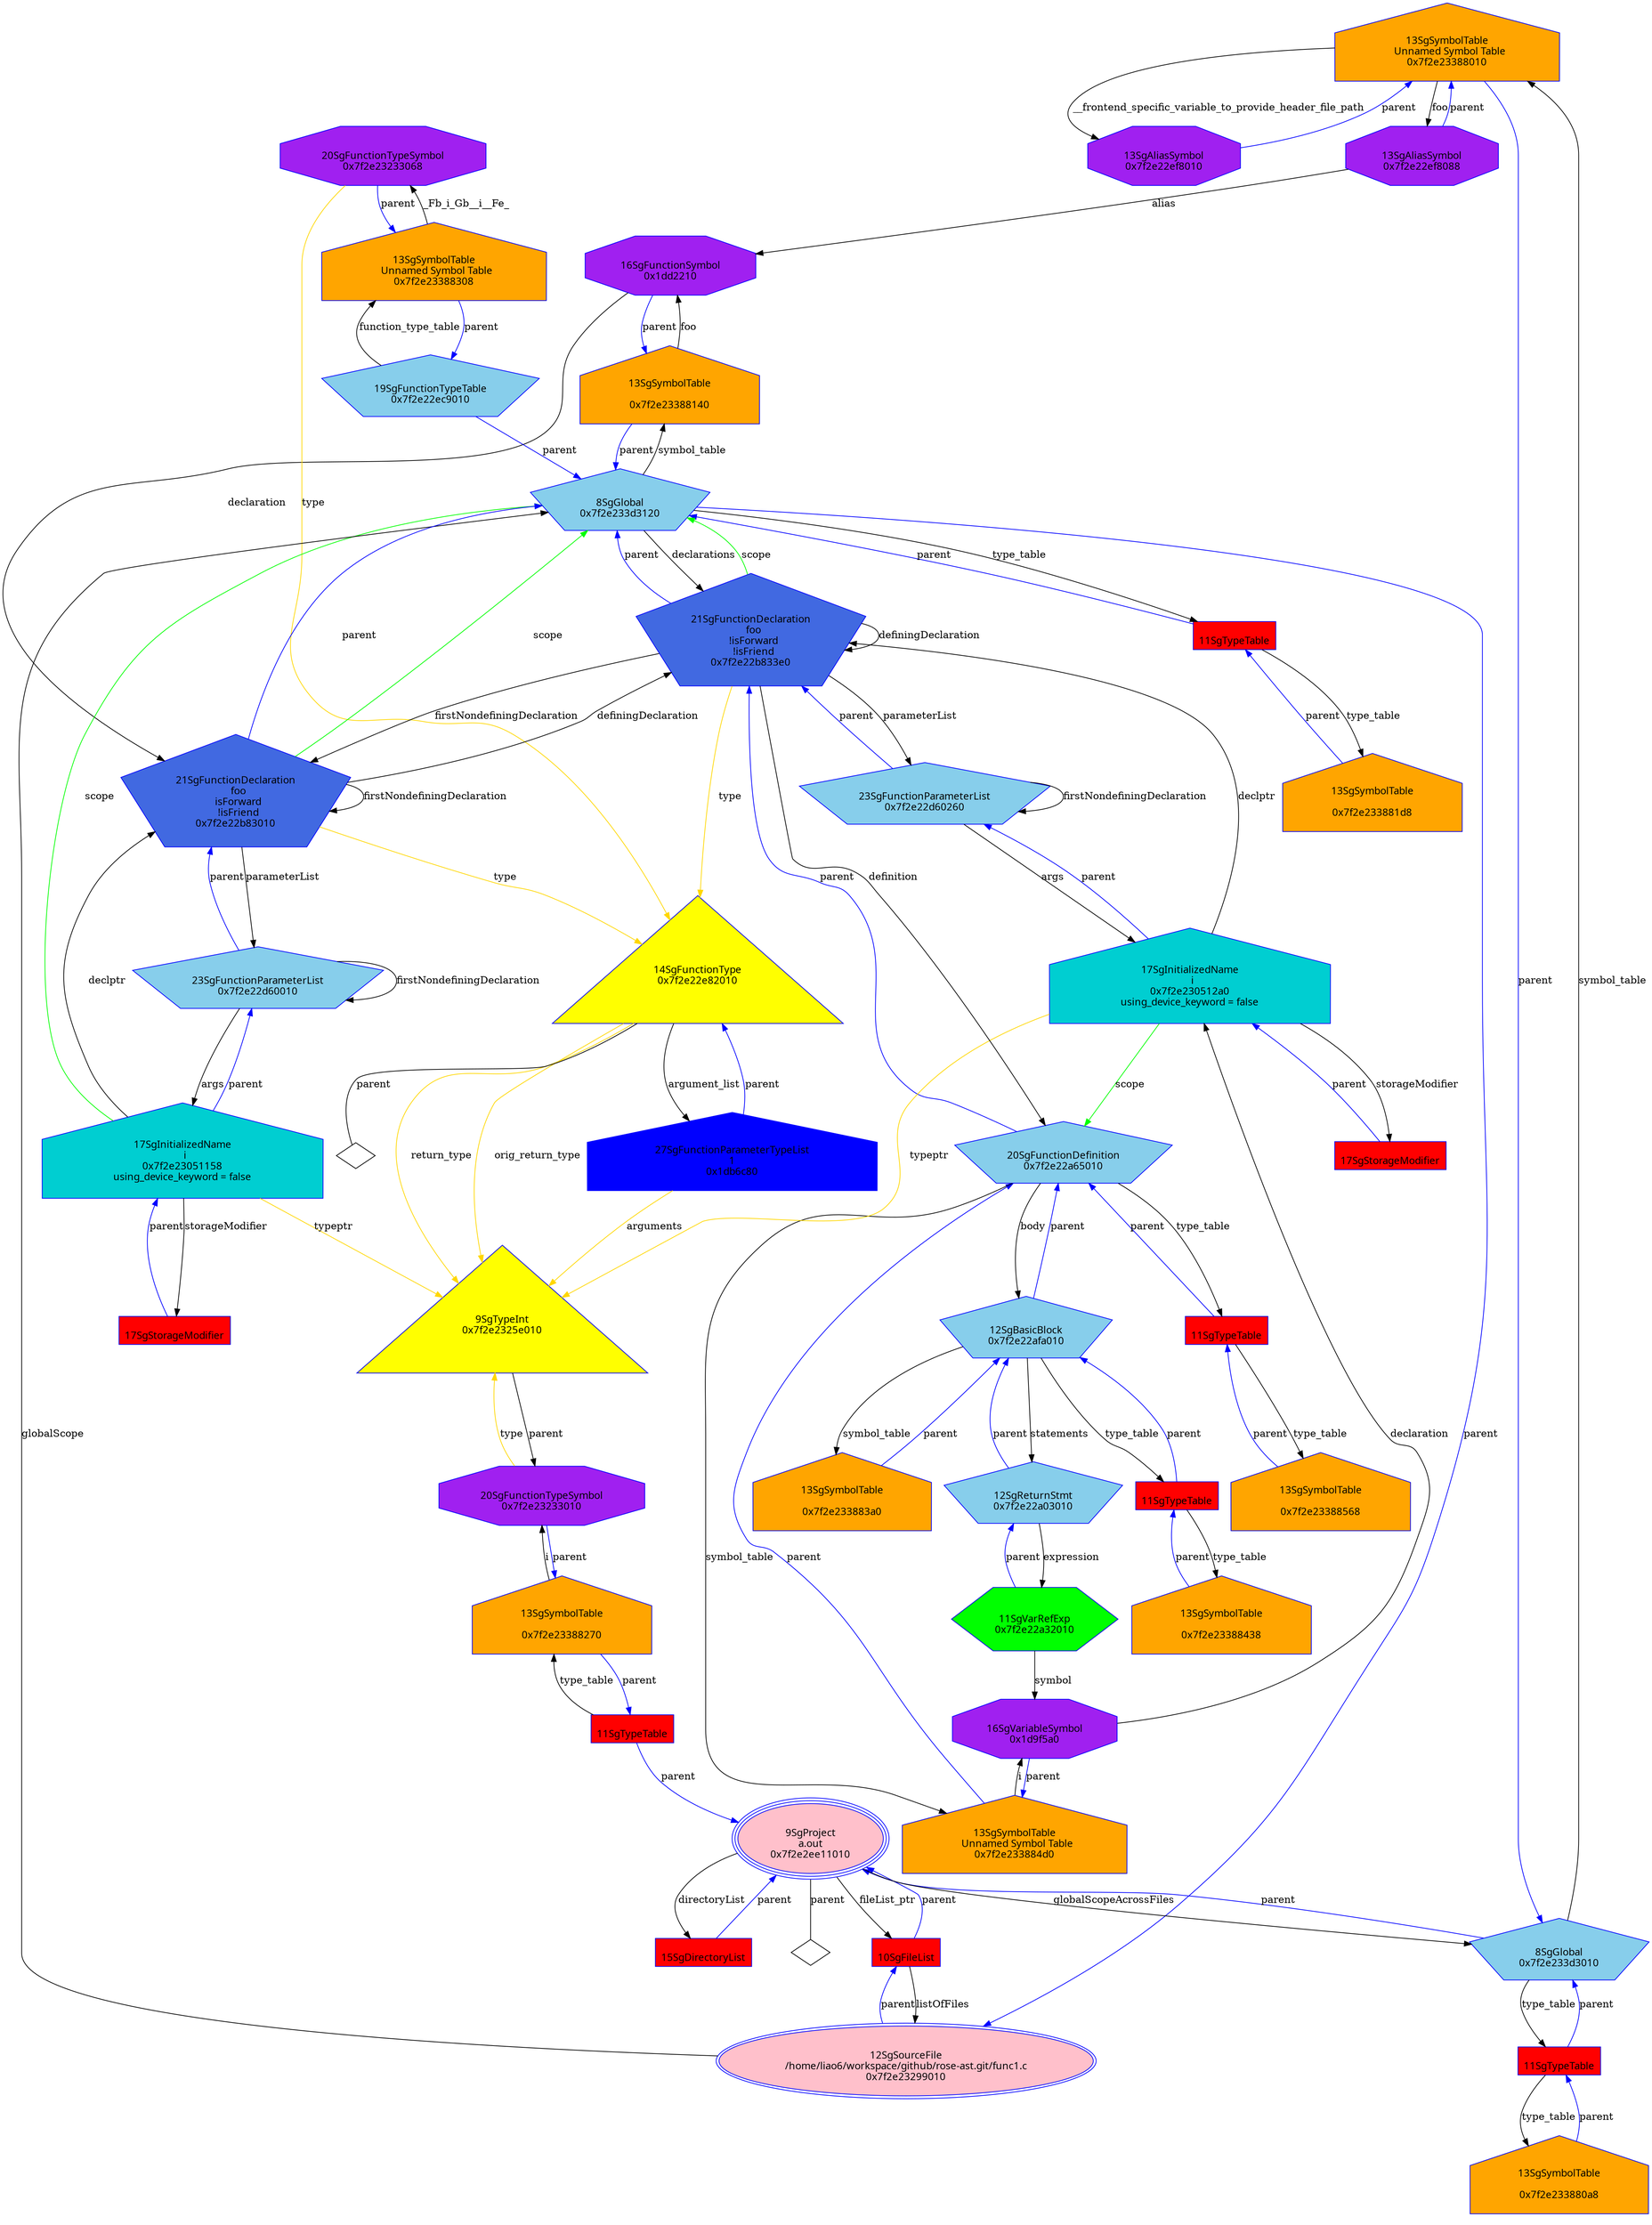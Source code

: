 digraph "Gfunc1.c_WholeAST.dot" {
"0x7f2e23388010"[label="\n13SgSymbolTable\n  Unnamed Symbol Table\n  0x7f2e23388010  " shape=house,regular=0,URL="\N",tooltip="more info at \N",sides=5,peripheries=1,color="blue",fillcolor=orange,fontname="7x13bold",fontcolor=black,style=filled];
"0x7f2e23388010" -> "0x7f2e22ef8088"[label="foo" dir=forward ];
"0x7f2e23388010" -> "0x7f2e22ef8010"[label="__frontend_specific_variable_to_provide_header_file_path" dir=forward ];
"0x7f2e23388010" -> "0x7f2e233d3010"[label="parent" color="blue" dir=forward ];
"0x7f2e233880a8"[label="\n13SgSymbolTable\n  \n  0x7f2e233880a8  " shape=house,regular=0,URL="\N",tooltip="more info at \N",sides=5,peripheries=1,color="blue",fillcolor=orange,fontname="7x13bold",fontcolor=black,style=filled];
"0x7f2e233880a8" -> "0x1cf18a0"[label="parent" color="blue" dir=forward ];
"0x7f2e23388140"[label="\n13SgSymbolTable\n  \n  0x7f2e23388140  " shape=house,regular=0,URL="\N",tooltip="more info at \N",sides=5,peripheries=1,color="blue",fillcolor=orange,fontname="7x13bold",fontcolor=black,style=filled];
"0x7f2e23388140" -> "0x1dd2210"[label="foo" dir=forward ];
"0x7f2e23388140" -> "0x7f2e233d3120"[label="parent" color="blue" dir=forward ];
"0x7f2e233881d8"[label="\n13SgSymbolTable\n  \n  0x7f2e233881d8  " shape=house,regular=0,URL="\N",tooltip="more info at \N",sides=5,peripheries=1,color="blue",fillcolor=orange,fontname="7x13bold",fontcolor=black,style=filled];
"0x7f2e233881d8" -> "0x1cf18c8"[label="parent" color="blue" dir=forward ];
"0x7f2e23388270"[label="\n13SgSymbolTable\n  \n  0x7f2e23388270  " shape=house,regular=0,URL="\N",tooltip="more info at \N",sides=5,peripheries=1,color="blue",fillcolor=orange,fontname="7x13bold",fontcolor=black,style=filled];
"0x7f2e23388270" -> "0x7f2e23233010"[label="i" dir=forward ];
"0x7f2e23388270" -> "0x1cf18f0"[label="parent" color="blue" dir=forward ];
"0x7f2e23388308"[label="\n13SgSymbolTable\n  Unnamed Symbol Table\n  0x7f2e23388308  " shape=house,regular=0,URL="\N",tooltip="more info at \N",sides=5,peripheries=1,color="blue",fillcolor=orange,fontname="7x13bold",fontcolor=black,style=filled];
"0x7f2e23388308" -> "0x7f2e23233068"[label="_Fb_i_Gb__i__Fe_" dir=forward ];
"0x7f2e23388308" -> "0x7f2e22ec9010"[label="parent" color="blue" dir=forward ];
"0x7f2e233883a0"[label="\n13SgSymbolTable\n  \n  0x7f2e233883a0  " shape=house,regular=0,URL="\N",tooltip="more info at \N",sides=5,peripheries=1,color="blue",fillcolor=orange,fontname="7x13bold",fontcolor=black,style=filled];
"0x7f2e233883a0" -> "0x7f2e22afa010"[label="parent" color="blue" dir=forward ];
"0x7f2e23388438"[label="\n13SgSymbolTable\n  \n  0x7f2e23388438  " shape=house,regular=0,URL="\N",tooltip="more info at \N",sides=5,peripheries=1,color="blue",fillcolor=orange,fontname="7x13bold",fontcolor=black,style=filled];
"0x7f2e23388438" -> "0x1cf1918"[label="parent" color="blue" dir=forward ];
"0x7f2e233884d0"[label="\n13SgSymbolTable\n  Unnamed Symbol Table\n  0x7f2e233884d0  " shape=house,regular=0,URL="\N",tooltip="more info at \N",sides=5,peripheries=1,color="blue",fillcolor=orange,fontname="7x13bold",fontcolor=black,style=filled];
"0x7f2e233884d0" -> "0x1d9f5a0"[label="i" dir=forward ];
"0x7f2e233884d0" -> "0x7f2e22a65010"[label="parent" color="blue" dir=forward ];
"0x7f2e23388568"[label="\n13SgSymbolTable\n  \n  0x7f2e23388568  " shape=house,regular=0,URL="\N",tooltip="more info at \N",sides=5,peripheries=1,color="blue",fillcolor=orange,fontname="7x13bold",fontcolor=black,style=filled];
"0x7f2e23388568" -> "0x1cf1940"[label="parent" color="blue" dir=forward ];
"0x1d8bd08"[label="\n17SgStorageModifier" shape=polygon,regular=0,URL="\N",tooltip="more info at \N",sides=4,peripheries=1,color="blue",fillcolor=red,fontname="7x13bold",fontcolor=black,style=filled];
"0x1d8bd08" -> "0x7f2e23051158"[label="parent" color="blue" dir=forward ];
"0x1d8bd30"[label="\n17SgStorageModifier" shape=polygon,regular=0,URL="\N",tooltip="more info at \N",sides=4,peripheries=1,color="blue",fillcolor=red,fontname="7x13bold",fontcolor=black,style=filled];
"0x1d8bd30" -> "0x7f2e230512a0"[label="parent" color="blue" dir=forward ];
"0x7f2e23299010"[label="\n12SgSourceFile\n  /home/liao6/workspace/github/rose-ast.git/func1.c  \n  0x7f2e23299010  " shape=ellipse,regular=0,URL="\N",tooltip="more info at \N",sides=5,peripheries=2,color="blue",fillcolor=pink,fontname="7x13bold",fontcolor=black,style=filled];
"0x7f2e23299010" -> "0x7f2e233d3120"[label="globalScope" dir=forward ];
"0x7f2e23299010" -> "0x1cb6f00"[label="parent" color="blue" dir=forward ];
"0x1cb6f00"[label="\n10SgFileList" shape=polygon,regular=0,URL="\N",tooltip="more info at \N",sides=4,peripheries=1,color="blue",fillcolor=red,fontname="7x13bold",fontcolor=black,style=filled];
"0x1cb6f00" -> "0x7f2e23299010"[label="listOfFiles" dir=forward ];
"0x1cb6f00" -> "0x7f2e2ee11010"[label="parent" color="blue" dir=forward ];
"0x1cd6310"[label="\n15SgDirectoryList" shape=polygon,regular=0,URL="\N",tooltip="more info at \N",sides=4,peripheries=1,color="blue",fillcolor=red,fontname="7x13bold",fontcolor=black,style=filled];
"0x1cd6310" -> "0x7f2e2ee11010"[label="parent" color="blue" dir=forward ];
"0x7f2e2ee11010"[label="\n9SgProject\n  a.out  \n  0x7f2e2ee11010  " shape=ellipse,regular=0,URL="\N",tooltip="more info at \N",sides=5,peripheries=3,color="blue",fillcolor=pink,fontname="7x13bold",fontcolor=black,style=filled];
"0x7f2e2ee11010" -> "0x1cb6f00"[label="fileList_ptr" dir=forward ];
"0x7f2e2ee11010" -> "0x1cd6310"[label="directoryList" dir=forward ];
"0x7f2e2ee11010" -> "0x7f2e233d3010"[label="globalScopeAcrossFiles" dir=forward ];
"0x7f2e2ee11010" -> "0x7f2e2ee11010__parent__null"[label="parent" dir=none ];
"0x7f2e2ee11010__parent__null"[label="" shape=diamond ];
"0x1db6c80"[label="\n27SgFunctionParameterTypeList\n  1  \n  0x1db6c80  " shape=house,regular=0,URL="\N",tooltip="more info at \N",sides=5,peripheries=1,color="blue",fillcolor=blue,fontname="7x13bold",fontcolor=black,style=filled];
"0x1db6c80" -> "0x7f2e2325e010"[label="arguments" color="gold1" dir=forward ];
"0x1db6c80" -> "0x7f2e22e82010"[label="parent" color="blue" dir=forward ];
"0x1cf18a0"[label="\n11SgTypeTable" shape=polygon,regular=0,URL="\N",tooltip="more info at \N",sides=4,peripheries=1,color="blue",fillcolor=red,fontname="7x13bold",fontcolor=black,style=filled];
"0x1cf18a0" -> "0x7f2e233880a8"[label="type_table" dir=forward ];
"0x1cf18a0" -> "0x7f2e233d3010"[label="parent" color="blue" dir=forward ];
"0x1cf18c8"[label="\n11SgTypeTable" shape=polygon,regular=0,URL="\N",tooltip="more info at \N",sides=4,peripheries=1,color="blue",fillcolor=red,fontname="7x13bold",fontcolor=black,style=filled];
"0x1cf18c8" -> "0x7f2e233881d8"[label="type_table" dir=forward ];
"0x1cf18c8" -> "0x7f2e233d3120"[label="parent" color="blue" dir=forward ];
"0x1cf18f0"[label="\n11SgTypeTable" shape=polygon,regular=0,URL="\N",tooltip="more info at \N",sides=4,peripheries=1,color="blue",fillcolor=red,fontname="7x13bold",fontcolor=black,style=filled];
"0x1cf18f0" -> "0x7f2e23388270"[label="type_table" dir=forward ];
"0x1cf18f0" -> "0x7f2e2ee11010"[label="parent" color="blue" dir=forward ];
"0x1cf1918"[label="\n11SgTypeTable" shape=polygon,regular=0,URL="\N",tooltip="more info at \N",sides=4,peripheries=1,color="blue",fillcolor=red,fontname="7x13bold",fontcolor=black,style=filled];
"0x1cf1918" -> "0x7f2e23388438"[label="type_table" dir=forward ];
"0x1cf1918" -> "0x7f2e22afa010"[label="parent" color="blue" dir=forward ];
"0x1cf1940"[label="\n11SgTypeTable" shape=polygon,regular=0,URL="\N",tooltip="more info at \N",sides=4,peripheries=1,color="blue",fillcolor=red,fontname="7x13bold",fontcolor=black,style=filled];
"0x1cf1940" -> "0x7f2e23388568"[label="type_table" dir=forward ];
"0x1cf1940" -> "0x7f2e22a65010"[label="parent" color="blue" dir=forward ];
"0x7f2e2325e010"[label="\n9SgTypeInt\n  0x7f2e2325e010  \n   \n   " shape=polygon,regular=0,URL="\N",tooltip="more info at \N",sides=3,peripheries=1,color="blue",fillcolor=yellow,fontname="7x13bold",fontcolor=black,style=filled];
"0x7f2e2325e010" -> "0x7f2e23233010"[label="parent" dir=forward ];
"0x7f2e22e82010"[label="\n14SgFunctionType\n  0x7f2e22e82010  \n   \n   " shape=polygon,regular=0,URL="\N",tooltip="more info at \N",sides=3,peripheries=1,color="blue",fillcolor=yellow,fontname="7x13bold",fontcolor=black,style=filled];
"0x7f2e22e82010" -> "0x7f2e2325e010"[label="return_type" color="gold1" dir=forward ];
"0x7f2e22e82010" -> "0x7f2e2325e010"[label="orig_return_type" color="gold1" dir=forward ];
"0x7f2e22e82010" -> "0x1db6c80"[label="argument_list" dir=forward ];
"0x7f2e22e82010" -> "0x7f2e22e82010__parent__null"[label="parent" dir=none ];
"0x7f2e22e82010__parent__null"[label="" shape=diamond ];
"0x7f2e22d60010"[label="\n23SgFunctionParameterList\n  0x7f2e22d60010  " shape=polygon,regular=0,URL="\N",tooltip="more info at \N",sides=5,peripheries=1,color="blue",fillcolor=skyblue,fontname="7x13bold",fontcolor=black,style=filled];
"0x7f2e22d60010" -> "0x7f2e23051158"[label="args" dir=forward ];
"0x7f2e22d60010" -> "0x7f2e22d60010"[label="firstNondefiningDeclaration" dir=forward ];
"0x7f2e22d60010" -> "0x7f2e22b83010"[label="parent" color="blue" dir=forward ];
"0x7f2e22d60260"[label="\n23SgFunctionParameterList\n  0x7f2e22d60260  " shape=polygon,regular=0,URL="\N",tooltip="more info at \N",sides=5,peripheries=1,color="blue",fillcolor=skyblue,fontname="7x13bold",fontcolor=black,style=filled];
"0x7f2e22d60260" -> "0x7f2e230512a0"[label="args" dir=forward ];
"0x7f2e22d60260" -> "0x7f2e22d60260"[label="firstNondefiningDeclaration" dir=forward ];
"0x7f2e22d60260" -> "0x7f2e22b833e0"[label="parent" color="blue" dir=forward ];
"0x7f2e22afa010"[label="\n12SgBasicBlock\n  0x7f2e22afa010  " shape=polygon,regular=0,URL="\N",tooltip="more info at \N",sides=5,peripheries=1,color="blue",fillcolor=skyblue,fontname="7x13bold",fontcolor=black,style=filled];
"0x7f2e22afa010" -> "0x7f2e22a03010"[label="statements" dir=forward ];
"0x7f2e22afa010" -> "0x7f2e233883a0"[label="symbol_table" dir=forward ];
"0x7f2e22afa010" -> "0x1cf1918"[label="type_table" dir=forward ];
"0x7f2e22afa010" -> "0x7f2e22a65010"[label="parent" color="blue" dir=forward ];
"0x7f2e233d3010"[label="\n8SgGlobal\n  0x7f2e233d3010  " shape=polygon,regular=0,URL="\N",tooltip="more info at \N",sides=5,peripheries=1,color="blue",fillcolor=skyblue,fontname="7x13bold",fontcolor=black,style=filled];
"0x7f2e233d3010" -> "0x7f2e23388010"[label="symbol_table" dir=forward ];
"0x7f2e233d3010" -> "0x1cf18a0"[label="type_table" dir=forward ];
"0x7f2e233d3010" -> "0x7f2e2ee11010"[label="parent" color="blue" dir=forward ];
"0x7f2e233d3120"[label="\n8SgGlobal\n  0x7f2e233d3120  " shape=polygon,regular=0,URL="\N",tooltip="more info at \N",sides=5,peripheries=1,color="blue",fillcolor=skyblue,fontname="7x13bold",fontcolor=black,style=filled];
"0x7f2e233d3120" -> "0x7f2e22b833e0"[label="declarations" dir=forward ];
"0x7f2e233d3120" -> "0x7f2e23388140"[label="symbol_table" dir=forward ];
"0x7f2e233d3120" -> "0x1cf18c8"[label="type_table" dir=forward ];
"0x7f2e233d3120" -> "0x7f2e23299010"[label="parent" color="blue" dir=forward ];
"0x7f2e22ec9010"[label="\n19SgFunctionTypeTable\n  0x7f2e22ec9010  " shape=polygon,regular=0,URL="\N",tooltip="more info at \N",sides=5,peripheries=1,color="blue",fillcolor=skyblue,fontname="7x13bold",fontcolor=black,style=filled];
"0x7f2e22ec9010" -> "0x7f2e23388308"[label="function_type_table" dir=forward ];
"0x7f2e22ec9010" -> "0x7f2e233d3120"[label="parent" color="blue" dir=forward ];
"0x7f2e22a03010"[label="\n12SgReturnStmt\n  0x7f2e22a03010  " shape=polygon,regular=0,URL="\N",tooltip="more info at \N",sides=5,peripheries=1,color="blue",fillcolor=skyblue,fontname="7x13bold",fontcolor=black,style=filled];
"0x7f2e22a03010" -> "0x7f2e22a32010"[label="expression" dir=forward ];
"0x7f2e22a03010" -> "0x7f2e22afa010"[label="parent" color="blue" dir=forward ];
"0x7f2e22a65010"[label="\n20SgFunctionDefinition\n  0x7f2e22a65010  " shape=polygon,regular=0,URL="\N",tooltip="more info at \N",sides=5,peripheries=1,color="blue",fillcolor=skyblue,fontname="7x13bold",fontcolor=black,style=filled];
"0x7f2e22a65010" -> "0x7f2e22afa010"[label="body" dir=forward ];
"0x7f2e22a65010" -> "0x7f2e233884d0"[label="symbol_table" dir=forward ];
"0x7f2e22a65010" -> "0x1cf1940"[label="type_table" dir=forward ];
"0x7f2e22a65010" -> "0x7f2e22b833e0"[label="parent" color="blue" dir=forward ];
"0x7f2e22b83010"[label="\n21SgFunctionDeclaration\n  foo\n  isForward\n  !isFriend\n  0x7f2e22b83010  " shape=polygon,regular=0,URL="\N",tooltip="more info at \N",sides=5,peripheries=1,color="blue",fillcolor=royalblue,fontname="7x13bold",fontcolor=black,style=filled];
"0x7f2e22b83010" -> "0x7f2e22d60010"[label="parameterList" dir=forward ];
"0x7f2e22b83010" -> "0x7f2e22e82010"[label="type" color="gold1" dir=forward ];
"0x7f2e22b83010" -> "0x7f2e233d3120"[label="scope" color="green" dir=forward ];
"0x7f2e22b83010" -> "0x7f2e22b833e0"[label="definingDeclaration" dir=forward ];
"0x7f2e22b83010" -> "0x7f2e22b83010"[label="firstNondefiningDeclaration" dir=forward ];
"0x7f2e22b83010" -> "0x7f2e233d3120"[label="parent" color="blue" dir=forward ];
"0x7f2e22b833e0"[label="\n21SgFunctionDeclaration\n  foo\n  !isForward\n  !isFriend\n  0x7f2e22b833e0  " shape=polygon,regular=0,URL="\N",tooltip="more info at \N",sides=5,peripheries=1,color="blue",fillcolor=royalblue,fontname="7x13bold",fontcolor=black,style=filled];
"0x7f2e22b833e0" -> "0x7f2e22d60260"[label="parameterList" dir=forward ];
"0x7f2e22b833e0" -> "0x7f2e22e82010"[label="type" color="gold1" dir=forward ];
"0x7f2e22b833e0" -> "0x7f2e22a65010"[label="definition" dir=forward ];
"0x7f2e22b833e0" -> "0x7f2e233d3120"[label="scope" color="green" dir=forward ];
"0x7f2e22b833e0" -> "0x7f2e22b833e0"[label="definingDeclaration" dir=forward ];
"0x7f2e22b833e0" -> "0x7f2e22b83010"[label="firstNondefiningDeclaration" dir=forward ];
"0x7f2e22b833e0" -> "0x7f2e233d3120"[label="parent" color="blue" dir=forward ];
"0x7f2e22a32010"[label="\n11SgVarRefExp\n  0x7f2e22a32010  " shape=polygon,regular=0,URL="\N",tooltip="more info at \N",sides=6,peripheries=1,color="blue",fillcolor=green,fontname="7x13bold",fontcolor=black,style=filled];
"0x7f2e22a32010" -> "0x1d9f5a0"[label="symbol" dir=forward ];
"0x7f2e22a32010" -> "0x7f2e22a03010"[label="parent" color="blue" dir=forward ];
"0x1d9f5a0"[label="\n16SgVariableSymbol\n  0x1d9f5a0  " shape=polygon,regular=0,URL="\N",tooltip="more info at \N",sides=8,peripheries=1,color="blue",fillcolor=purple,fontname="7x13bold",fontcolor=black,style=filled];
"0x1d9f5a0" -> "0x7f2e230512a0"[label="declaration" dir=forward ];
"0x1d9f5a0" -> "0x7f2e233884d0"[label="parent" color="blue" dir=forward ];
"0x7f2e23233010"[label="\n20SgFunctionTypeSymbol\n  0x7f2e23233010  " shape=polygon,regular=0,URL="\N",tooltip="more info at \N",sides=8,peripheries=1,color="blue",fillcolor=purple,fontname="7x13bold",fontcolor=black,style=filled];
"0x7f2e23233010" -> "0x7f2e2325e010"[label="type" color="gold1" dir=forward ];
"0x7f2e23233010" -> "0x7f2e23388270"[label="parent" color="blue" dir=forward ];
"0x7f2e23233068"[label="\n20SgFunctionTypeSymbol\n  0x7f2e23233068  " shape=polygon,regular=0,URL="\N",tooltip="more info at \N",sides=8,peripheries=1,color="blue",fillcolor=purple,fontname="7x13bold",fontcolor=black,style=filled];
"0x7f2e23233068" -> "0x7f2e22e82010"[label="type" color="gold1" dir=forward ];
"0x7f2e23233068" -> "0x7f2e23388308"[label="parent" color="blue" dir=forward ];
"0x1dd2210"[label="\n16SgFunctionSymbol\n  0x1dd2210  " shape=polygon,regular=0,URL="\N",tooltip="more info at \N",sides=8,peripheries=1,color="blue",fillcolor=purple,fontname="7x13bold",fontcolor=black,style=filled];
"0x1dd2210" -> "0x7f2e22b83010"[label="declaration" dir=forward ];
"0x1dd2210" -> "0x7f2e23388140"[label="parent" color="blue" dir=forward ];
"0x7f2e22ef8010"[label="\n13SgAliasSymbol\n  0x7f2e22ef8010  " shape=polygon,regular=0,URL="\N",tooltip="more info at \N",sides=8,peripheries=1,color="blue",fillcolor=purple,fontname="7x13bold",fontcolor=black,style=filled];
"0x7f2e22ef8010" -> "0x7f2e23388010"[label="parent" color="blue" dir=forward ];
"0x7f2e22ef8088"[label="\n13SgAliasSymbol\n  0x7f2e22ef8088  " shape=polygon,regular=0,URL="\N",tooltip="more info at \N",sides=8,peripheries=1,color="blue",fillcolor=purple,fontname="7x13bold",fontcolor=black,style=filled];
"0x7f2e22ef8088" -> "0x1dd2210"[label="alias" dir=forward ];
"0x7f2e22ef8088" -> "0x7f2e23388010"[label="parent" color="blue" dir=forward ];
"0x7f2e23051158"[label="\n17SgInitializedName\n  i\n  0x7f2e23051158  \n  using_device_keyword = false  " shape=house,regular=0,URL="\N",tooltip="more info at \N",sides=5,peripheries=1,color="blue",fillcolor=darkturquoise,fontname="7x13bold",fontcolor=black,style=filled];
"0x7f2e23051158" -> "0x7f2e2325e010"[label="typeptr" color="gold1" dir=forward ];
"0x7f2e23051158" -> "0x7f2e22b83010"[label="declptr" dir=forward ];
"0x7f2e23051158" -> "0x1d8bd08"[label="storageModifier" dir=forward ];
"0x7f2e23051158" -> "0x7f2e233d3120"[label="scope" color="green" dir=forward ];
"0x7f2e23051158" -> "0x7f2e22d60010"[label="parent" color="blue" dir=forward ];
"0x7f2e230512a0"[label="\n17SgInitializedName\n  i\n  0x7f2e230512a0  \n  using_device_keyword = false  " shape=house,regular=0,URL="\N",tooltip="more info at \N",sides=5,peripheries=1,color="blue",fillcolor=darkturquoise,fontname="7x13bold",fontcolor=black,style=filled];
"0x7f2e230512a0" -> "0x7f2e2325e010"[label="typeptr" color="gold1" dir=forward ];
"0x7f2e230512a0" -> "0x7f2e22b833e0"[label="declptr" dir=forward ];
"0x7f2e230512a0" -> "0x1d8bd30"[label="storageModifier" dir=forward ];
"0x7f2e230512a0" -> "0x7f2e22a65010"[label="scope" color="green" dir=forward ];
"0x7f2e230512a0" -> "0x7f2e22d60260"[label="parent" color="blue" dir=forward ];
}
